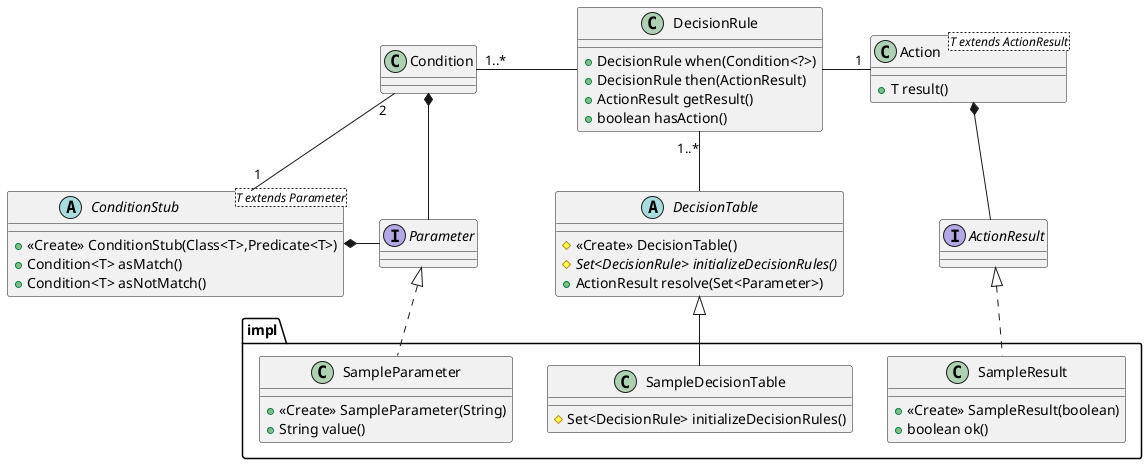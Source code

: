 @startuml
interface Parameter {}

class Condition {}

abstract class ConditionStub<T extends Parameter> {
    + <<Create>> ConditionStub(Class<T>,Predicate<T>)
    + Condition<T> asMatch()
    + Condition<T> asNotMatch()
}
Condition "2" -- "1" ConditionStub

interface ActionResult {}

class Action<T extends ActionResult> {
    + T result()
}

class DecisionRule {
    + DecisionRule when(Condition<?>)
    + DecisionRule then(ActionResult)
    + ActionResult getResult()
    + boolean hasAction()
}

abstract class DecisionTable {
    # <<Create>> DecisionTable()
    # {abstract}Set<DecisionRule> initializeDecisionRules()
    + ActionResult resolve(Set<Parameter>)
}

Condition *-- Parameter
Action *-- ActionResult
Condition "1..*" - DecisionRule
ConditionStub *- Parameter
DecisionRule - "1" Action
DecisionRule "1..*" -- DecisionTable

class impl.SampleParameter {
    + <<Create>> SampleParameter(String)
    + String value()
}

class impl.SampleResult {
    + <<Create>> SampleResult(boolean)
    + boolean ok()
}

class impl.SampleDecisionTable {
    # Set<DecisionRule> initializeDecisionRules()
}

Parameter <|.. impl.SampleParameter
ActionResult <|.. impl.SampleResult
DecisionTable <|-- impl.SampleDecisionTable

@enduml
